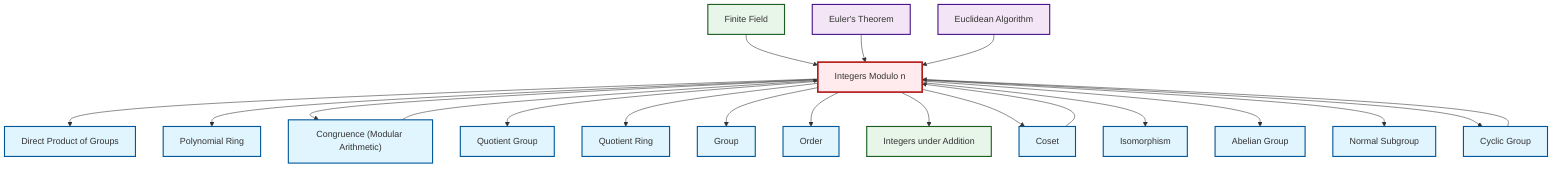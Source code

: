 graph TD
    classDef definition fill:#e1f5fe,stroke:#01579b,stroke-width:2px
    classDef theorem fill:#f3e5f5,stroke:#4a148c,stroke-width:2px
    classDef axiom fill:#fff3e0,stroke:#e65100,stroke-width:2px
    classDef example fill:#e8f5e9,stroke:#1b5e20,stroke-width:2px
    classDef current fill:#ffebee,stroke:#b71c1c,stroke-width:3px
    def-abelian-group["Abelian Group"]:::definition
    def-order["Order"]:::definition
    def-polynomial-ring["Polynomial Ring"]:::definition
    def-quotient-ring["Quotient Ring"]:::definition
    def-direct-product["Direct Product of Groups"]:::definition
    ex-quotient-integers-mod-n["Integers Modulo n"]:::example
    def-coset["Coset"]:::definition
    def-group["Group"]:::definition
    def-quotient-group["Quotient Group"]:::definition
    def-cyclic-group["Cyclic Group"]:::definition
    thm-euclidean-algorithm["Euclidean Algorithm"]:::theorem
    def-normal-subgroup["Normal Subgroup"]:::definition
    ex-finite-field["Finite Field"]:::example
    def-congruence["Congruence (Modular Arithmetic)"]:::definition
    ex-integers-addition["Integers under Addition"]:::example
    thm-euler["Euler's Theorem"]:::theorem
    def-isomorphism["Isomorphism"]:::definition
    ex-finite-field --> ex-quotient-integers-mod-n
    thm-euler --> ex-quotient-integers-mod-n
    ex-quotient-integers-mod-n --> def-direct-product
    ex-quotient-integers-mod-n --> def-polynomial-ring
    ex-quotient-integers-mod-n --> def-congruence
    ex-quotient-integers-mod-n --> def-quotient-group
    ex-quotient-integers-mod-n --> def-quotient-ring
    def-cyclic-group --> ex-quotient-integers-mod-n
    def-coset --> ex-quotient-integers-mod-n
    ex-quotient-integers-mod-n --> def-group
    ex-quotient-integers-mod-n --> def-order
    ex-quotient-integers-mod-n --> ex-integers-addition
    ex-quotient-integers-mod-n --> def-coset
    ex-quotient-integers-mod-n --> def-isomorphism
    ex-quotient-integers-mod-n --> def-abelian-group
    thm-euclidean-algorithm --> ex-quotient-integers-mod-n
    def-congruence --> ex-quotient-integers-mod-n
    ex-quotient-integers-mod-n --> def-normal-subgroup
    ex-quotient-integers-mod-n --> def-cyclic-group
    class ex-quotient-integers-mod-n current